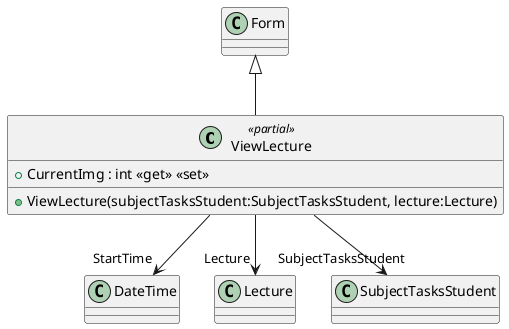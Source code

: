 @startuml
class ViewLecture <<partial>> {
    + CurrentImg : int <<get>> <<set>>
    + ViewLecture(subjectTasksStudent:SubjectTasksStudent, lecture:Lecture)
}
Form <|-- ViewLecture
ViewLecture --> "StartTime" DateTime
ViewLecture --> "Lecture" Lecture
ViewLecture --> "SubjectTasksStudent" SubjectTasksStudent
@enduml
